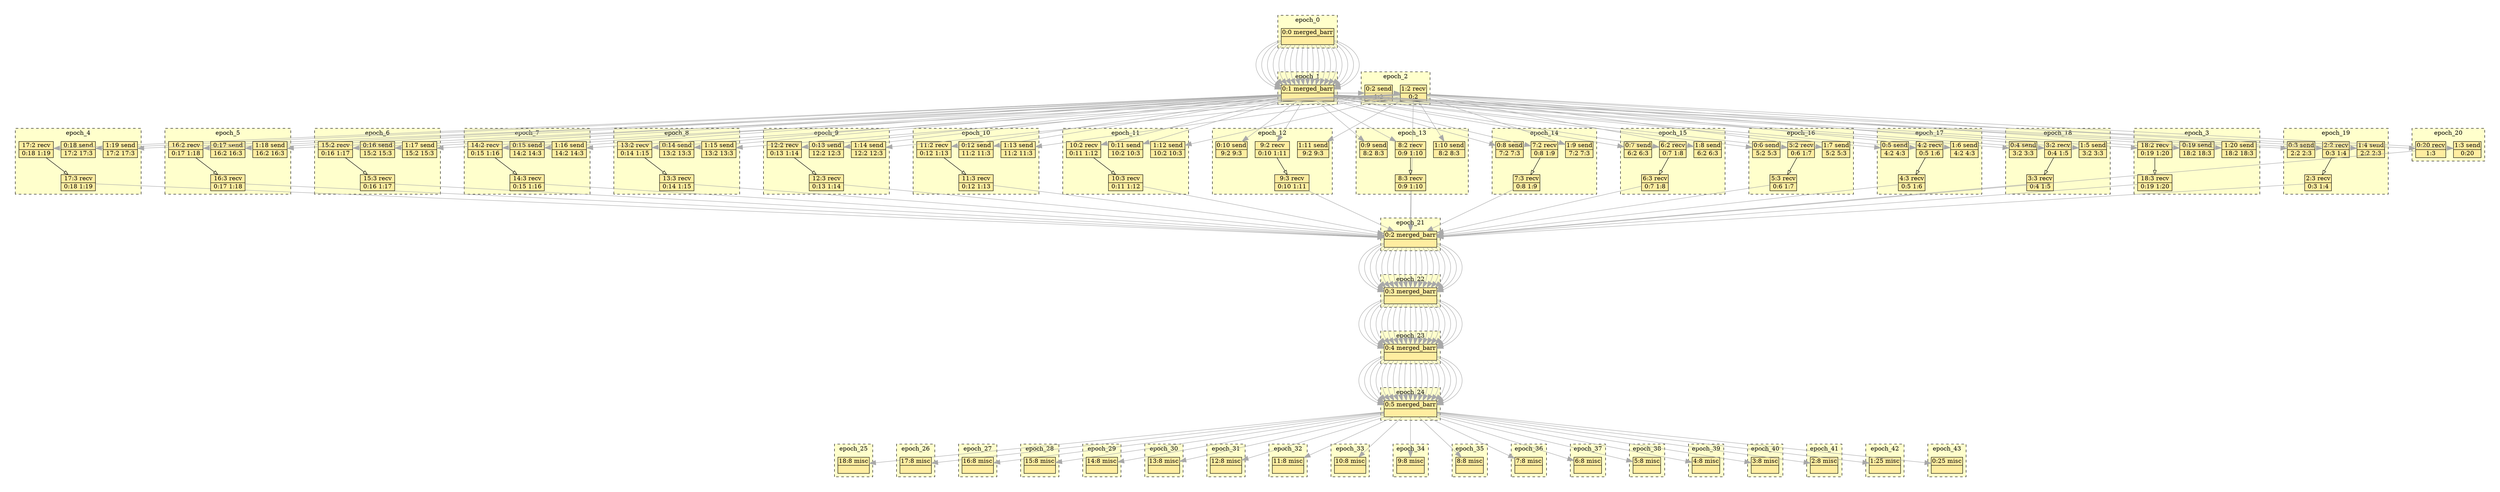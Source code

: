 digraph{node[shape=none margin=0 style=filled colorscheme=ylorrd9 fillcolor=2];compound=true;splines=line;subgraph clusterdummy0_0{style=invis;subgraph clusterdummy0_1{style=invis;subgraph clusterdummy0_2{style=invis;subgraph cluster0{style=dashed;colorscheme=ylorrd9;bgcolor=1;edge[arrowhead=empty];label=epoch_0;205[label=<<table border="0" cellborder="0" cellspacing="0"><tr><td>0:0 merged_barr</td></tr><hr/><tr><td> </td></tr></table>>];}}}}subgraph clusterdummy1_0{style=invis;subgraph clusterdummy1_1{style=invis;subgraph clusterdummy1_2{style=invis;subgraph cluster1{style=dashed;colorscheme=ylorrd9;bgcolor=1;edge[arrowhead=empty];label=epoch_1;206[label=<<table border="0" cellborder="0" cellspacing="0"><tr><td>0:1 merged_barr</td></tr><hr/><tr><td> </td></tr></table>>];}}}}subgraph clusterdummy2_0{style=invis;subgraph clusterdummy2_1{style=invis;subgraph clusterdummy2_2{style=invis;subgraph cluster2{style=dashed;colorscheme=ylorrd9;bgcolor=1;edge[arrowhead=empty];label=epoch_2;2[label=<<table border="0" cellborder="0" cellspacing="0"><tr><td>0:2 send</td></tr><hr/><tr><td> 1:2 </td></tr></table>>];28[label=<<table border="0" cellborder="0" cellspacing="0"><tr><td>1:2 recv</td></tr><hr/><tr><td> 0:2 </td></tr></table>>];}}}}subgraph clusterdummy3_0{style=invis;subgraph clusterdummy3_1{style=invis;subgraph clusterdummy3_2{style=invis;subgraph cluster3{style=dashed;colorscheme=ylorrd9;bgcolor=1;edge[arrowhead=empty];label=epoch_3;19[label=<<table border="0" cellborder="0" cellspacing="0"><tr><td>0:19 send</td></tr><hr/><tr><td> 18:2 18:3 </td></tr></table>>];46[label=<<table border="0" cellborder="0" cellspacing="0"><tr><td>1:20 send</td></tr><hr/><tr><td> 18:2 18:3 </td></tr></table>>];198[label=<<table border="0" cellborder="0" cellspacing="0"><tr><td>18:2 recv</td></tr><hr/><tr><td> 0:19 1:20 </td></tr></table>>];199[label=<<table border="0" cellborder="0" cellspacing="0"><tr><td>18:3 recv</td></tr><hr/><tr><td> 0:19 1:20 </td></tr></table>>];198->199;}}}}subgraph clusterdummy4_0{style=invis;subgraph clusterdummy4_1{style=invis;subgraph clusterdummy4_2{style=invis;subgraph cluster4{style=dashed;colorscheme=ylorrd9;bgcolor=1;edge[arrowhead=empty];label=epoch_4;18[label=<<table border="0" cellborder="0" cellspacing="0"><tr><td>0:18 send</td></tr><hr/><tr><td> 17:2 17:3 </td></tr></table>>];45[label=<<table border="0" cellborder="0" cellspacing="0"><tr><td>1:19 send</td></tr><hr/><tr><td> 17:2 17:3 </td></tr></table>>];189[label=<<table border="0" cellborder="0" cellspacing="0"><tr><td>17:2 recv</td></tr><hr/><tr><td> 0:18 1:19 </td></tr></table>>];190[label=<<table border="0" cellborder="0" cellspacing="0"><tr><td>17:3 recv</td></tr><hr/><tr><td> 0:18 1:19 </td></tr></table>>];189->190;}}}}subgraph clusterdummy5_0{style=invis;subgraph clusterdummy5_1{style=invis;subgraph clusterdummy5_2{style=invis;subgraph cluster5{style=dashed;colorscheme=ylorrd9;bgcolor=1;edge[arrowhead=empty];label=epoch_5;17[label=<<table border="0" cellborder="0" cellspacing="0"><tr><td>0:17 send</td></tr><hr/><tr><td> 16:2 16:3 </td></tr></table>>];44[label=<<table border="0" cellborder="0" cellspacing="0"><tr><td>1:18 send</td></tr><hr/><tr><td> 16:2 16:3 </td></tr></table>>];180[label=<<table border="0" cellborder="0" cellspacing="0"><tr><td>16:2 recv</td></tr><hr/><tr><td> 0:17 1:18 </td></tr></table>>];181[label=<<table border="0" cellborder="0" cellspacing="0"><tr><td>16:3 recv</td></tr><hr/><tr><td> 0:17 1:18 </td></tr></table>>];180->181;}}}}subgraph clusterdummy6_0{style=invis;subgraph clusterdummy6_1{style=invis;subgraph clusterdummy6_2{style=invis;subgraph cluster6{style=dashed;colorscheme=ylorrd9;bgcolor=1;edge[arrowhead=empty];label=epoch_6;16[label=<<table border="0" cellborder="0" cellspacing="0"><tr><td>0:16 send</td></tr><hr/><tr><td> 15:2 15:3 </td></tr></table>>];43[label=<<table border="0" cellborder="0" cellspacing="0"><tr><td>1:17 send</td></tr><hr/><tr><td> 15:2 15:3 </td></tr></table>>];171[label=<<table border="0" cellborder="0" cellspacing="0"><tr><td>15:2 recv</td></tr><hr/><tr><td> 0:16 1:17 </td></tr></table>>];172[label=<<table border="0" cellborder="0" cellspacing="0"><tr><td>15:3 recv</td></tr><hr/><tr><td> 0:16 1:17 </td></tr></table>>];171->172;}}}}subgraph clusterdummy7_0{style=invis;subgraph clusterdummy7_1{style=invis;subgraph clusterdummy7_2{style=invis;subgraph cluster7{style=dashed;colorscheme=ylorrd9;bgcolor=1;edge[arrowhead=empty];label=epoch_7;15[label=<<table border="0" cellborder="0" cellspacing="0"><tr><td>0:15 send</td></tr><hr/><tr><td> 14:2 14:3 </td></tr></table>>];42[label=<<table border="0" cellborder="0" cellspacing="0"><tr><td>1:16 send</td></tr><hr/><tr><td> 14:2 14:3 </td></tr></table>>];162[label=<<table border="0" cellborder="0" cellspacing="0"><tr><td>14:2 recv</td></tr><hr/><tr><td> 0:15 1:16 </td></tr></table>>];163[label=<<table border="0" cellborder="0" cellspacing="0"><tr><td>14:3 recv</td></tr><hr/><tr><td> 0:15 1:16 </td></tr></table>>];162->163;}}}}subgraph clusterdummy8_0{style=invis;subgraph clusterdummy8_1{style=invis;subgraph clusterdummy8_2{style=invis;subgraph cluster8{style=dashed;colorscheme=ylorrd9;bgcolor=1;edge[arrowhead=empty];label=epoch_8;14[label=<<table border="0" cellborder="0" cellspacing="0"><tr><td>0:14 send</td></tr><hr/><tr><td> 13:2 13:3 </td></tr></table>>];41[label=<<table border="0" cellborder="0" cellspacing="0"><tr><td>1:15 send</td></tr><hr/><tr><td> 13:2 13:3 </td></tr></table>>];153[label=<<table border="0" cellborder="0" cellspacing="0"><tr><td>13:2 recv</td></tr><hr/><tr><td> 0:14 1:15 </td></tr></table>>];154[label=<<table border="0" cellborder="0" cellspacing="0"><tr><td>13:3 recv</td></tr><hr/><tr><td> 0:14 1:15 </td></tr></table>>];153->154;}}}}subgraph clusterdummy9_0{style=invis;subgraph clusterdummy9_1{style=invis;subgraph clusterdummy9_2{style=invis;subgraph cluster9{style=dashed;colorscheme=ylorrd9;bgcolor=1;edge[arrowhead=empty];label=epoch_9;13[label=<<table border="0" cellborder="0" cellspacing="0"><tr><td>0:13 send</td></tr><hr/><tr><td> 12:2 12:3 </td></tr></table>>];40[label=<<table border="0" cellborder="0" cellspacing="0"><tr><td>1:14 send</td></tr><hr/><tr><td> 12:2 12:3 </td></tr></table>>];144[label=<<table border="0" cellborder="0" cellspacing="0"><tr><td>12:2 recv</td></tr><hr/><tr><td> 0:13 1:14 </td></tr></table>>];145[label=<<table border="0" cellborder="0" cellspacing="0"><tr><td>12:3 recv</td></tr><hr/><tr><td> 0:13 1:14 </td></tr></table>>];144->145;}}}}subgraph clusterdummy10_0{style=invis;subgraph clusterdummy10_1{style=invis;subgraph clusterdummy10_2{style=invis;subgraph cluster10{style=dashed;colorscheme=ylorrd9;bgcolor=1;edge[arrowhead=empty];label=epoch_10;12[label=<<table border="0" cellborder="0" cellspacing="0"><tr><td>0:12 send</td></tr><hr/><tr><td> 11:2 11:3 </td></tr></table>>];39[label=<<table border="0" cellborder="0" cellspacing="0"><tr><td>1:13 send</td></tr><hr/><tr><td> 11:2 11:3 </td></tr></table>>];135[label=<<table border="0" cellborder="0" cellspacing="0"><tr><td>11:2 recv</td></tr><hr/><tr><td> 0:12 1:13 </td></tr></table>>];136[label=<<table border="0" cellborder="0" cellspacing="0"><tr><td>11:3 recv</td></tr><hr/><tr><td> 0:12 1:13 </td></tr></table>>];135->136;}}}}subgraph clusterdummy11_0{style=invis;subgraph clusterdummy11_1{style=invis;subgraph clusterdummy11_2{style=invis;subgraph cluster11{style=dashed;colorscheme=ylorrd9;bgcolor=1;edge[arrowhead=empty];label=epoch_11;11[label=<<table border="0" cellborder="0" cellspacing="0"><tr><td>0:11 send</td></tr><hr/><tr><td> 10:2 10:3 </td></tr></table>>];38[label=<<table border="0" cellborder="0" cellspacing="0"><tr><td>1:12 send</td></tr><hr/><tr><td> 10:2 10:3 </td></tr></table>>];126[label=<<table border="0" cellborder="0" cellspacing="0"><tr><td>10:2 recv</td></tr><hr/><tr><td> 0:11 1:12 </td></tr></table>>];127[label=<<table border="0" cellborder="0" cellspacing="0"><tr><td>10:3 recv</td></tr><hr/><tr><td> 0:11 1:12 </td></tr></table>>];126->127;}}}}subgraph clusterdummy12_0{style=invis;subgraph clusterdummy12_1{style=invis;subgraph clusterdummy12_2{style=invis;subgraph cluster12{style=dashed;colorscheme=ylorrd9;bgcolor=1;edge[arrowhead=empty];label=epoch_12;10[label=<<table border="0" cellborder="0" cellspacing="0"><tr><td>0:10 send</td></tr><hr/><tr><td> 9:2 9:3 </td></tr></table>>];37[label=<<table border="0" cellborder="0" cellspacing="0"><tr><td>1:11 send</td></tr><hr/><tr><td> 9:2 9:3 </td></tr></table>>];117[label=<<table border="0" cellborder="0" cellspacing="0"><tr><td>9:2 recv</td></tr><hr/><tr><td> 0:10 1:11 </td></tr></table>>];118[label=<<table border="0" cellborder="0" cellspacing="0"><tr><td>9:3 recv</td></tr><hr/><tr><td> 0:10 1:11 </td></tr></table>>];117->118;}}}}subgraph clusterdummy13_0{style=invis;subgraph clusterdummy13_1{style=invis;subgraph clusterdummy13_2{style=invis;subgraph cluster13{style=dashed;colorscheme=ylorrd9;bgcolor=1;edge[arrowhead=empty];label=epoch_13;9[label=<<table border="0" cellborder="0" cellspacing="0"><tr><td>0:9 send</td></tr><hr/><tr><td> 8:2 8:3 </td></tr></table>>];36[label=<<table border="0" cellborder="0" cellspacing="0"><tr><td>1:10 send</td></tr><hr/><tr><td> 8:2 8:3 </td></tr></table>>];108[label=<<table border="0" cellborder="0" cellspacing="0"><tr><td>8:2 recv</td></tr><hr/><tr><td> 0:9 1:10 </td></tr></table>>];109[label=<<table border="0" cellborder="0" cellspacing="0"><tr><td>8:3 recv</td></tr><hr/><tr><td> 0:9 1:10 </td></tr></table>>];108->109;}}}}subgraph clusterdummy14_0{style=invis;subgraph clusterdummy14_1{style=invis;subgraph clusterdummy14_2{style=invis;subgraph cluster14{style=dashed;colorscheme=ylorrd9;bgcolor=1;edge[arrowhead=empty];label=epoch_14;8[label=<<table border="0" cellborder="0" cellspacing="0"><tr><td>0:8 send</td></tr><hr/><tr><td> 7:2 7:3 </td></tr></table>>];35[label=<<table border="0" cellborder="0" cellspacing="0"><tr><td>1:9 send</td></tr><hr/><tr><td> 7:2 7:3 </td></tr></table>>];99[label=<<table border="0" cellborder="0" cellspacing="0"><tr><td>7:2 recv</td></tr><hr/><tr><td> 0:8 1:9 </td></tr></table>>];100[label=<<table border="0" cellborder="0" cellspacing="0"><tr><td>7:3 recv</td></tr><hr/><tr><td> 0:8 1:9 </td></tr></table>>];99->100;}}}}subgraph clusterdummy15_0{style=invis;subgraph clusterdummy15_1{style=invis;subgraph clusterdummy15_2{style=invis;subgraph cluster15{style=dashed;colorscheme=ylorrd9;bgcolor=1;edge[arrowhead=empty];label=epoch_15;7[label=<<table border="0" cellborder="0" cellspacing="0"><tr><td>0:7 send</td></tr><hr/><tr><td> 6:2 6:3 </td></tr></table>>];34[label=<<table border="0" cellborder="0" cellspacing="0"><tr><td>1:8 send</td></tr><hr/><tr><td> 6:2 6:3 </td></tr></table>>];90[label=<<table border="0" cellborder="0" cellspacing="0"><tr><td>6:2 recv</td></tr><hr/><tr><td> 0:7 1:8 </td></tr></table>>];91[label=<<table border="0" cellborder="0" cellspacing="0"><tr><td>6:3 recv</td></tr><hr/><tr><td> 0:7 1:8 </td></tr></table>>];90->91;}}}}subgraph clusterdummy16_0{style=invis;subgraph clusterdummy16_1{style=invis;subgraph clusterdummy16_2{style=invis;subgraph cluster16{style=dashed;colorscheme=ylorrd9;bgcolor=1;edge[arrowhead=empty];label=epoch_16;6[label=<<table border="0" cellborder="0" cellspacing="0"><tr><td>0:6 send</td></tr><hr/><tr><td> 5:2 5:3 </td></tr></table>>];33[label=<<table border="0" cellborder="0" cellspacing="0"><tr><td>1:7 send</td></tr><hr/><tr><td> 5:2 5:3 </td></tr></table>>];81[label=<<table border="0" cellborder="0" cellspacing="0"><tr><td>5:2 recv</td></tr><hr/><tr><td> 0:6 1:7 </td></tr></table>>];82[label=<<table border="0" cellborder="0" cellspacing="0"><tr><td>5:3 recv</td></tr><hr/><tr><td> 0:6 1:7 </td></tr></table>>];81->82;}}}}subgraph clusterdummy17_0{style=invis;subgraph clusterdummy17_1{style=invis;subgraph clusterdummy17_2{style=invis;subgraph cluster17{style=dashed;colorscheme=ylorrd9;bgcolor=1;edge[arrowhead=empty];label=epoch_17;5[label=<<table border="0" cellborder="0" cellspacing="0"><tr><td>0:5 send</td></tr><hr/><tr><td> 4:2 4:3 </td></tr></table>>];32[label=<<table border="0" cellborder="0" cellspacing="0"><tr><td>1:6 send</td></tr><hr/><tr><td> 4:2 4:3 </td></tr></table>>];72[label=<<table border="0" cellborder="0" cellspacing="0"><tr><td>4:2 recv</td></tr><hr/><tr><td> 0:5 1:6 </td></tr></table>>];73[label=<<table border="0" cellborder="0" cellspacing="0"><tr><td>4:3 recv</td></tr><hr/><tr><td> 0:5 1:6 </td></tr></table>>];72->73;}}}}subgraph clusterdummy18_0{style=invis;subgraph clusterdummy18_1{style=invis;subgraph clusterdummy18_2{style=invis;subgraph cluster18{style=dashed;colorscheme=ylorrd9;bgcolor=1;edge[arrowhead=empty];label=epoch_18;4[label=<<table border="0" cellborder="0" cellspacing="0"><tr><td>0:4 send</td></tr><hr/><tr><td> 3:2 3:3 </td></tr></table>>];31[label=<<table border="0" cellborder="0" cellspacing="0"><tr><td>1:5 send</td></tr><hr/><tr><td> 3:2 3:3 </td></tr></table>>];63[label=<<table border="0" cellborder="0" cellspacing="0"><tr><td>3:2 recv</td></tr><hr/><tr><td> 0:4 1:5 </td></tr></table>>];64[label=<<table border="0" cellborder="0" cellspacing="0"><tr><td>3:3 recv</td></tr><hr/><tr><td> 0:4 1:5 </td></tr></table>>];63->64;}}}}subgraph clusterdummy19_0{style=invis;subgraph clusterdummy19_1{style=invis;subgraph clusterdummy19_2{style=invis;subgraph cluster19{style=dashed;colorscheme=ylorrd9;bgcolor=1;edge[arrowhead=empty];label=epoch_19;3[label=<<table border="0" cellborder="0" cellspacing="0"><tr><td>0:3 send</td></tr><hr/><tr><td> 2:2 2:3 </td></tr></table>>];30[label=<<table border="0" cellborder="0" cellspacing="0"><tr><td>1:4 send</td></tr><hr/><tr><td> 2:2 2:3 </td></tr></table>>];54[label=<<table border="0" cellborder="0" cellspacing="0"><tr><td>2:2 recv</td></tr><hr/><tr><td> 0:3 1:4 </td></tr></table>>];55[label=<<table border="0" cellborder="0" cellspacing="0"><tr><td>2:3 recv</td></tr><hr/><tr><td> 0:3 1:4 </td></tr></table>>];54->55;}}}}subgraph clusterdummy20_0{style=invis;subgraph clusterdummy20_1{style=invis;subgraph clusterdummy20_2{style=invis;subgraph cluster20{style=dashed;colorscheme=ylorrd9;bgcolor=1;edge[arrowhead=empty];label=epoch_20;20[label=<<table border="0" cellborder="0" cellspacing="0"><tr><td>0:20 recv</td></tr><hr/><tr><td> 1:3 </td></tr></table>>];29[label=<<table border="0" cellborder="0" cellspacing="0"><tr><td>1:3 send</td></tr><hr/><tr><td> 0:20 </td></tr></table>>];}}}}subgraph clusterdummy21_0{style=invis;subgraph clusterdummy21_1{style=invis;subgraph clusterdummy21_2{style=invis;subgraph cluster21{style=dashed;colorscheme=ylorrd9;bgcolor=1;edge[arrowhead=empty];label=epoch_21;207[label=<<table border="0" cellborder="0" cellspacing="0"><tr><td>0:2 merged_barr</td></tr><hr/><tr><td> </td></tr></table>>];}}}}subgraph clusterdummy22_0{style=invis;subgraph clusterdummy22_1{style=invis;subgraph clusterdummy22_2{style=invis;subgraph cluster22{style=dashed;colorscheme=ylorrd9;bgcolor=1;edge[arrowhead=empty];label=epoch_22;208[label=<<table border="0" cellborder="0" cellspacing="0"><tr><td>0:3 merged_barr</td></tr><hr/><tr><td> </td></tr></table>>];}}}}subgraph clusterdummy23_0{style=invis;subgraph clusterdummy23_1{style=invis;subgraph clusterdummy23_2{style=invis;subgraph cluster23{style=dashed;colorscheme=ylorrd9;bgcolor=1;edge[arrowhead=empty];label=epoch_23;209[label=<<table border="0" cellborder="0" cellspacing="0"><tr><td>0:4 merged_barr</td></tr><hr/><tr><td> </td></tr></table>>];}}}}subgraph clusterdummy24_0{style=invis;subgraph clusterdummy24_1{style=invis;subgraph clusterdummy24_2{style=invis;subgraph cluster24{style=dashed;colorscheme=ylorrd9;bgcolor=1;edge[arrowhead=empty];label=epoch_24;210[label=<<table border="0" cellborder="0" cellspacing="0"><tr><td>0:5 merged_barr</td></tr><hr/><tr><td> </td></tr></table>>];}}}}subgraph clusterdummy25_0{style=invis;subgraph clusterdummy25_1{style=invis;subgraph clusterdummy25_2{style=invis;subgraph cluster25{style=dashed;colorscheme=ylorrd9;bgcolor=1;edge[arrowhead=empty];label=epoch_25;204[label=<<table border="0" cellborder="0" cellspacing="0"><tr><td>18:8 misc</td></tr><hr/><tr><td> </td></tr></table>>];}}}}subgraph clusterdummy26_0{style=invis;subgraph clusterdummy26_1{style=invis;subgraph clusterdummy26_2{style=invis;subgraph cluster26{style=dashed;colorscheme=ylorrd9;bgcolor=1;edge[arrowhead=empty];label=epoch_26;195[label=<<table border="0" cellborder="0" cellspacing="0"><tr><td>17:8 misc</td></tr><hr/><tr><td> </td></tr></table>>];}}}}subgraph clusterdummy27_0{style=invis;subgraph clusterdummy27_1{style=invis;subgraph clusterdummy27_2{style=invis;subgraph cluster27{style=dashed;colorscheme=ylorrd9;bgcolor=1;edge[arrowhead=empty];label=epoch_27;186[label=<<table border="0" cellborder="0" cellspacing="0"><tr><td>16:8 misc</td></tr><hr/><tr><td> </td></tr></table>>];}}}}subgraph clusterdummy28_0{style=invis;subgraph clusterdummy28_1{style=invis;subgraph clusterdummy28_2{style=invis;subgraph cluster28{style=dashed;colorscheme=ylorrd9;bgcolor=1;edge[arrowhead=empty];label=epoch_28;177[label=<<table border="0" cellborder="0" cellspacing="0"><tr><td>15:8 misc</td></tr><hr/><tr><td> </td></tr></table>>];}}}}subgraph clusterdummy29_0{style=invis;subgraph clusterdummy29_1{style=invis;subgraph clusterdummy29_2{style=invis;subgraph cluster29{style=dashed;colorscheme=ylorrd9;bgcolor=1;edge[arrowhead=empty];label=epoch_29;168[label=<<table border="0" cellborder="0" cellspacing="0"><tr><td>14:8 misc</td></tr><hr/><tr><td> </td></tr></table>>];}}}}subgraph clusterdummy30_0{style=invis;subgraph clusterdummy30_1{style=invis;subgraph clusterdummy30_2{style=invis;subgraph cluster30{style=dashed;colorscheme=ylorrd9;bgcolor=1;edge[arrowhead=empty];label=epoch_30;159[label=<<table border="0" cellborder="0" cellspacing="0"><tr><td>13:8 misc</td></tr><hr/><tr><td> </td></tr></table>>];}}}}subgraph clusterdummy31_0{style=invis;subgraph clusterdummy31_1{style=invis;subgraph clusterdummy31_2{style=invis;subgraph cluster31{style=dashed;colorscheme=ylorrd9;bgcolor=1;edge[arrowhead=empty];label=epoch_31;150[label=<<table border="0" cellborder="0" cellspacing="0"><tr><td>12:8 misc</td></tr><hr/><tr><td> </td></tr></table>>];}}}}subgraph clusterdummy32_0{style=invis;subgraph clusterdummy32_1{style=invis;subgraph clusterdummy32_2{style=invis;subgraph cluster32{style=dashed;colorscheme=ylorrd9;bgcolor=1;edge[arrowhead=empty];label=epoch_32;141[label=<<table border="0" cellborder="0" cellspacing="0"><tr><td>11:8 misc</td></tr><hr/><tr><td> </td></tr></table>>];}}}}subgraph clusterdummy33_0{style=invis;subgraph clusterdummy33_1{style=invis;subgraph clusterdummy33_2{style=invis;subgraph cluster33{style=dashed;colorscheme=ylorrd9;bgcolor=1;edge[arrowhead=empty];label=epoch_33;132[label=<<table border="0" cellborder="0" cellspacing="0"><tr><td>10:8 misc</td></tr><hr/><tr><td> </td></tr></table>>];}}}}subgraph clusterdummy34_0{style=invis;subgraph clusterdummy34_1{style=invis;subgraph clusterdummy34_2{style=invis;subgraph cluster34{style=dashed;colorscheme=ylorrd9;bgcolor=1;edge[arrowhead=empty];label=epoch_34;123[label=<<table border="0" cellborder="0" cellspacing="0"><tr><td>9:8 misc</td></tr><hr/><tr><td> </td></tr></table>>];}}}}subgraph clusterdummy35_0{style=invis;subgraph clusterdummy35_1{style=invis;subgraph clusterdummy35_2{style=invis;subgraph cluster35{style=dashed;colorscheme=ylorrd9;bgcolor=1;edge[arrowhead=empty];label=epoch_35;114[label=<<table border="0" cellborder="0" cellspacing="0"><tr><td>8:8 misc</td></tr><hr/><tr><td> </td></tr></table>>];}}}}subgraph clusterdummy36_0{style=invis;subgraph clusterdummy36_1{style=invis;subgraph clusterdummy36_2{style=invis;subgraph cluster36{style=dashed;colorscheme=ylorrd9;bgcolor=1;edge[arrowhead=empty];label=epoch_36;105[label=<<table border="0" cellborder="0" cellspacing="0"><tr><td>7:8 misc</td></tr><hr/><tr><td> </td></tr></table>>];}}}}subgraph clusterdummy37_0{style=invis;subgraph clusterdummy37_1{style=invis;subgraph clusterdummy37_2{style=invis;subgraph cluster37{style=dashed;colorscheme=ylorrd9;bgcolor=1;edge[arrowhead=empty];label=epoch_37;96[label=<<table border="0" cellborder="0" cellspacing="0"><tr><td>6:8 misc</td></tr><hr/><tr><td> </td></tr></table>>];}}}}subgraph clusterdummy38_0{style=invis;subgraph clusterdummy38_1{style=invis;subgraph clusterdummy38_2{style=invis;subgraph cluster38{style=dashed;colorscheme=ylorrd9;bgcolor=1;edge[arrowhead=empty];label=epoch_38;87[label=<<table border="0" cellborder="0" cellspacing="0"><tr><td>5:8 misc</td></tr><hr/><tr><td> </td></tr></table>>];}}}}subgraph clusterdummy39_0{style=invis;subgraph clusterdummy39_1{style=invis;subgraph clusterdummy39_2{style=invis;subgraph cluster39{style=dashed;colorscheme=ylorrd9;bgcolor=1;edge[arrowhead=empty];label=epoch_39;78[label=<<table border="0" cellborder="0" cellspacing="0"><tr><td>4:8 misc</td></tr><hr/><tr><td> </td></tr></table>>];}}}}subgraph clusterdummy40_0{style=invis;subgraph clusterdummy40_1{style=invis;subgraph clusterdummy40_2{style=invis;subgraph cluster40{style=dashed;colorscheme=ylorrd9;bgcolor=1;edge[arrowhead=empty];label=epoch_40;69[label=<<table border="0" cellborder="0" cellspacing="0"><tr><td>3:8 misc</td></tr><hr/><tr><td> </td></tr></table>>];}}}}subgraph clusterdummy41_0{style=invis;subgraph clusterdummy41_1{style=invis;subgraph clusterdummy41_2{style=invis;subgraph cluster41{style=dashed;colorscheme=ylorrd9;bgcolor=1;edge[arrowhead=empty];label=epoch_41;60[label=<<table border="0" cellborder="0" cellspacing="0"><tr><td>2:8 misc</td></tr><hr/><tr><td> </td></tr></table>>];}}}}subgraph clusterdummy42_0{style=invis;subgraph clusterdummy42_1{style=invis;subgraph clusterdummy42_2{style=invis;subgraph cluster42{style=dashed;colorscheme=ylorrd9;bgcolor=1;edge[arrowhead=empty];label=epoch_42;51[label=<<table border="0" cellborder="0" cellspacing="0"><tr><td>1:25 misc</td></tr><hr/><tr><td> </td></tr></table>>];}}}}subgraph clusterdummy43_0{style=invis;subgraph clusterdummy43_1{style=invis;subgraph clusterdummy43_2{style=invis;subgraph cluster43{style=dashed;colorscheme=ylorrd9;bgcolor=1;edge[arrowhead=empty];label=epoch_43;25[label=<<table border="0" cellborder="0" cellspacing="0"><tr><td>0:25 misc</td></tr><hr/><tr><td> </td></tr></table>>];}}}}subgraph clusterdummy44_0{style=invis;subgraph clusterdummy44_1{style=invis;subgraph clusterdummy44_2{style=invis;subgraph cluster44{style=dashed;colorscheme=ylorrd9;bgcolor=1;edge[arrowhead=empty];label=epoch_44;}}}}subgraph{edge[color=darkgray arrowsize=1.5];206->2;206->3;206->4;206->5;206->6;206->7;206->8;206->9;206->10;206->11;206->12;206->13;206->14;206->15;206->16;206->17;206->18;206->19;206->20;210->25;206->28;28->29;28->30;28->31;28->32;28->33;28->34;28->35;28->36;28->37;28->38;28->39;28->40;28->41;28->42;28->43;28->44;28->45;28->46;210->51;206->54;210->60;206->63;210->69;206->72;210->78;206->81;210->87;206->90;210->96;206->99;210->105;206->108;210->114;206->117;210->123;206->126;210->132;206->135;210->141;206->144;210->150;206->153;210->159;206->162;210->168;206->171;210->177;206->180;210->186;206->189;210->195;206->198;210->204;205->206;205->206;205->206;205->206;205->206;205->206;205->206;205->206;205->206;205->206;205->206;205->206;205->206;205->206;205->206;205->206;205->206;205->206;205->206;20->207;28->207;55->207;64->207;73->207;82->207;91->207;100->207;109->207;118->207;127->207;136->207;145->207;154->207;163->207;172->207;181->207;190->207;199->207;207->208;207->208;207->208;207->208;207->208;207->208;207->208;207->208;207->208;207->208;207->208;207->208;207->208;207->208;207->208;207->208;207->208;207->208;207->208;208->209;208->209;208->209;208->209;208->209;208->209;208->209;208->209;208->209;208->209;208->209;208->209;208->209;208->209;208->209;208->209;208->209;208->209;208->209;209->210;209->210;209->210;209->210;209->210;209->210;209->210;209->210;209->210;209->210;209->210;209->210;209->210;209->210;209->210;209->210;209->210;209->210;209->210;}}